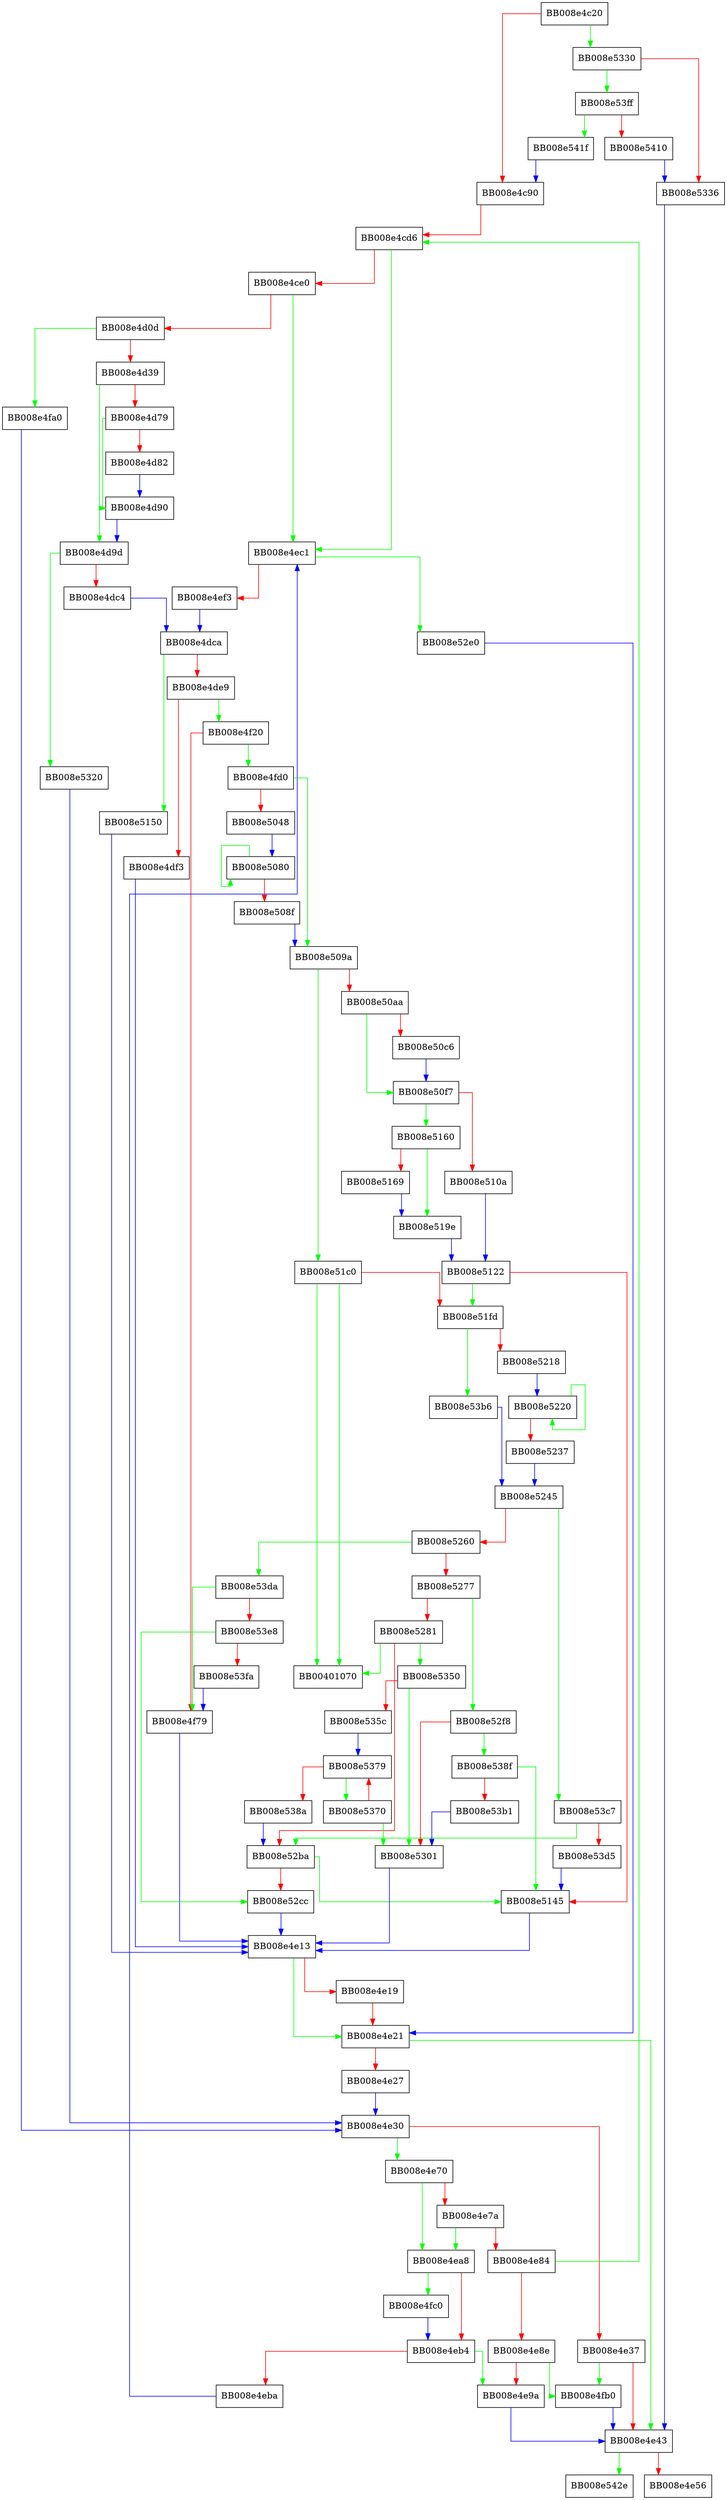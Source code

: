 digraph nscd_gethst_r {
  node [shape="box"];
  graph [splines=ortho];
  BB008e4c20 -> BB008e5330 [color="green"];
  BB008e4c20 -> BB008e4c90 [color="red"];
  BB008e4c90 -> BB008e4cd6 [color="red"];
  BB008e4cd6 -> BB008e4ec1 [color="green"];
  BB008e4cd6 -> BB008e4ce0 [color="red"];
  BB008e4ce0 -> BB008e4ec1 [color="green"];
  BB008e4ce0 -> BB008e4d0d [color="red"];
  BB008e4d0d -> BB008e4fa0 [color="green"];
  BB008e4d0d -> BB008e4d39 [color="red"];
  BB008e4d39 -> BB008e4d9d [color="green"];
  BB008e4d39 -> BB008e4d79 [color="red"];
  BB008e4d79 -> BB008e4d90 [color="green"];
  BB008e4d79 -> BB008e4d82 [color="red"];
  BB008e4d82 -> BB008e4d90 [color="blue"];
  BB008e4d90 -> BB008e4d9d [color="blue"];
  BB008e4d9d -> BB008e5320 [color="green"];
  BB008e4d9d -> BB008e4dc4 [color="red"];
  BB008e4dc4 -> BB008e4dca [color="blue"];
  BB008e4dca -> BB008e5150 [color="green"];
  BB008e4dca -> BB008e4de9 [color="red"];
  BB008e4de9 -> BB008e4f20 [color="green"];
  BB008e4de9 -> BB008e4df3 [color="red"];
  BB008e4df3 -> BB008e4e13 [color="blue"];
  BB008e4e13 -> BB008e4e21 [color="green"];
  BB008e4e13 -> BB008e4e19 [color="red"];
  BB008e4e19 -> BB008e4e21 [color="red"];
  BB008e4e21 -> BB008e4e43 [color="green"];
  BB008e4e21 -> BB008e4e27 [color="red"];
  BB008e4e27 -> BB008e4e30 [color="blue"];
  BB008e4e30 -> BB008e4e70 [color="green"];
  BB008e4e30 -> BB008e4e37 [color="red"];
  BB008e4e37 -> BB008e4fb0 [color="green"];
  BB008e4e37 -> BB008e4e43 [color="red"];
  BB008e4e43 -> BB008e542e [color="green"];
  BB008e4e43 -> BB008e4e56 [color="red"];
  BB008e4e70 -> BB008e4ea8 [color="green"];
  BB008e4e70 -> BB008e4e7a [color="red"];
  BB008e4e7a -> BB008e4ea8 [color="green"];
  BB008e4e7a -> BB008e4e84 [color="red"];
  BB008e4e84 -> BB008e4cd6 [color="green"];
  BB008e4e84 -> BB008e4e8e [color="red"];
  BB008e4e8e -> BB008e4fb0 [color="green"];
  BB008e4e8e -> BB008e4e9a [color="red"];
  BB008e4e9a -> BB008e4e43 [color="blue"];
  BB008e4ea8 -> BB008e4fc0 [color="green"];
  BB008e4ea8 -> BB008e4eb4 [color="red"];
  BB008e4eb4 -> BB008e4e9a [color="green"];
  BB008e4eb4 -> BB008e4eba [color="red"];
  BB008e4eba -> BB008e4ec1 [color="blue"];
  BB008e4ec1 -> BB008e52e0 [color="green"];
  BB008e4ec1 -> BB008e4ef3 [color="red"];
  BB008e4ef3 -> BB008e4dca [color="blue"];
  BB008e4f20 -> BB008e4fd0 [color="green"];
  BB008e4f20 -> BB008e4f79 [color="red"];
  BB008e4f79 -> BB008e4e13 [color="blue"];
  BB008e4fa0 -> BB008e4e30 [color="blue"];
  BB008e4fb0 -> BB008e4e43 [color="blue"];
  BB008e4fc0 -> BB008e4eb4 [color="blue"];
  BB008e4fd0 -> BB008e509a [color="green"];
  BB008e4fd0 -> BB008e5048 [color="red"];
  BB008e5048 -> BB008e5080 [color="blue"];
  BB008e5080 -> BB008e5080 [color="green"];
  BB008e5080 -> BB008e508f [color="red"];
  BB008e508f -> BB008e509a [color="blue"];
  BB008e509a -> BB008e51c0 [color="green"];
  BB008e509a -> BB008e50aa [color="red"];
  BB008e50aa -> BB008e50f7 [color="green"];
  BB008e50aa -> BB008e50c6 [color="red"];
  BB008e50c6 -> BB008e50f7 [color="blue"];
  BB008e50f7 -> BB008e5160 [color="green"];
  BB008e50f7 -> BB008e510a [color="red"];
  BB008e510a -> BB008e5122 [color="blue"];
  BB008e5122 -> BB008e51fd [color="green"];
  BB008e5122 -> BB008e5145 [color="red"];
  BB008e5145 -> BB008e4e13 [color="blue"];
  BB008e5150 -> BB008e4e13 [color="blue"];
  BB008e5160 -> BB008e519e [color="green"];
  BB008e5160 -> BB008e5169 [color="red"];
  BB008e5169 -> BB008e519e [color="blue"];
  BB008e519e -> BB008e5122 [color="blue"];
  BB008e51c0 -> BB00401070 [color="green"];
  BB008e51c0 -> BB00401070 [color="green"];
  BB008e51c0 -> BB008e51fd [color="red"];
  BB008e51fd -> BB008e53b6 [color="green"];
  BB008e51fd -> BB008e5218 [color="red"];
  BB008e5218 -> BB008e5220 [color="blue"];
  BB008e5220 -> BB008e5220 [color="green"];
  BB008e5220 -> BB008e5237 [color="red"];
  BB008e5237 -> BB008e5245 [color="blue"];
  BB008e5245 -> BB008e53c7 [color="green"];
  BB008e5245 -> BB008e5260 [color="red"];
  BB008e5260 -> BB008e53da [color="green"];
  BB008e5260 -> BB008e5277 [color="red"];
  BB008e5277 -> BB008e52f8 [color="green"];
  BB008e5277 -> BB008e5281 [color="red"];
  BB008e5281 -> BB00401070 [color="green"];
  BB008e5281 -> BB008e5350 [color="green"];
  BB008e5281 -> BB008e52ba [color="red"];
  BB008e52ba -> BB008e5145 [color="green"];
  BB008e52ba -> BB008e52cc [color="red"];
  BB008e52cc -> BB008e4e13 [color="blue"];
  BB008e52e0 -> BB008e4e21 [color="blue"];
  BB008e52f8 -> BB008e538f [color="green"];
  BB008e52f8 -> BB008e5301 [color="red"];
  BB008e5301 -> BB008e4e13 [color="blue"];
  BB008e5320 -> BB008e4e30 [color="blue"];
  BB008e5330 -> BB008e53ff [color="green"];
  BB008e5330 -> BB008e5336 [color="red"];
  BB008e5336 -> BB008e4e43 [color="blue"];
  BB008e5350 -> BB008e5301 [color="green"];
  BB008e5350 -> BB008e535c [color="red"];
  BB008e535c -> BB008e5379 [color="blue"];
  BB008e5370 -> BB008e5301 [color="green"];
  BB008e5370 -> BB008e5379 [color="red"];
  BB008e5379 -> BB008e5370 [color="green"];
  BB008e5379 -> BB008e538a [color="red"];
  BB008e538a -> BB008e52ba [color="blue"];
  BB008e538f -> BB008e5145 [color="green"];
  BB008e538f -> BB008e53b1 [color="red"];
  BB008e53b1 -> BB008e5301 [color="blue"];
  BB008e53b6 -> BB008e5245 [color="blue"];
  BB008e53c7 -> BB008e52ba [color="green"];
  BB008e53c7 -> BB008e53d5 [color="red"];
  BB008e53d5 -> BB008e5145 [color="blue"];
  BB008e53da -> BB008e4f79 [color="green"];
  BB008e53da -> BB008e53e8 [color="red"];
  BB008e53e8 -> BB008e52cc [color="green"];
  BB008e53e8 -> BB008e53fa [color="red"];
  BB008e53fa -> BB008e4f79 [color="blue"];
  BB008e53ff -> BB008e541f [color="green"];
  BB008e53ff -> BB008e5410 [color="red"];
  BB008e5410 -> BB008e5336 [color="blue"];
  BB008e541f -> BB008e4c90 [color="blue"];
}